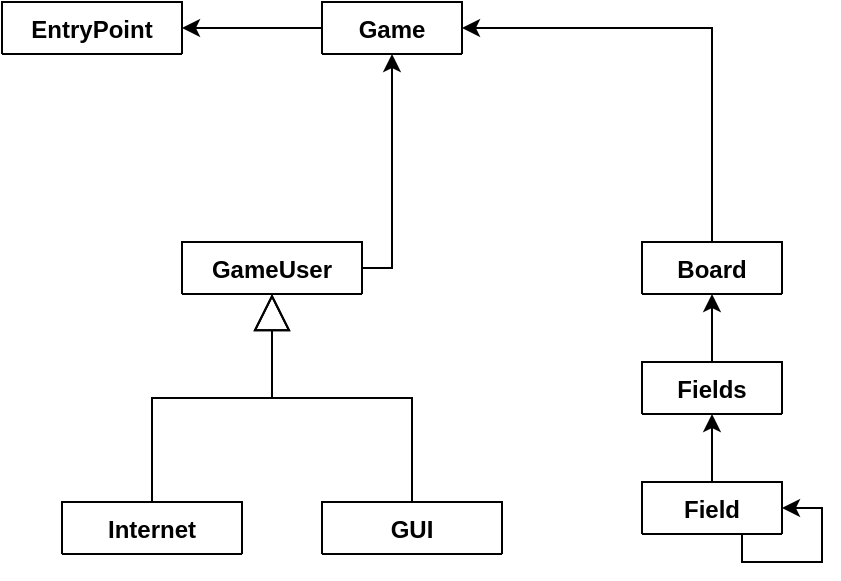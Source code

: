 <mxfile version="15.4.0" type="device"><diagram id="C5RBs43oDa-KdzZeNtuy" name="Page-1"><mxGraphModel dx="525" dy="389" grid="1" gridSize="10" guides="1" tooltips="1" connect="1" arrows="1" fold="1" page="1" pageScale="1" pageWidth="827" pageHeight="1169" math="0" shadow="0"><root><mxCell id="WIyWlLk6GJQsqaUBKTNV-0"/><mxCell id="WIyWlLk6GJQsqaUBKTNV-1" parent="WIyWlLk6GJQsqaUBKTNV-0"/><mxCell id="XcfyE9VCjiOIEWi233EB-8" style="edgeStyle=orthogonalEdgeStyle;rounded=0;orthogonalLoop=1;jettySize=auto;html=1;" parent="WIyWlLk6GJQsqaUBKTNV-1" source="XcfyE9VCjiOIEWi233EB-0" target="XcfyE9VCjiOIEWi233EB-4" edge="1"><mxGeometry relative="1" as="geometry"/></mxCell><mxCell id="XcfyE9VCjiOIEWi233EB-0" value="Game&#10;" style="swimlane;fontStyle=1;align=center;verticalAlign=top;childLayout=stackLayout;horizontal=1;startSize=26;horizontalStack=0;resizeParent=1;resizeParentMax=0;resizeLast=0;collapsible=1;marginBottom=0;" parent="WIyWlLk6GJQsqaUBKTNV-1" vertex="1" collapsed="1"><mxGeometry x="360" y="210" width="70" height="26" as="geometry"><mxRectangle x="330" y="340" width="160" height="86" as="alternateBounds"/></mxGeometry></mxCell><mxCell id="XcfyE9VCjiOIEWi233EB-1" value="+ field: type" style="text;strokeColor=none;fillColor=none;align=left;verticalAlign=top;spacingLeft=4;spacingRight=4;overflow=hidden;rotatable=0;points=[[0,0.5],[1,0.5]];portConstraint=eastwest;" parent="XcfyE9VCjiOIEWi233EB-0" vertex="1"><mxGeometry y="26" width="70" height="26" as="geometry"/></mxCell><mxCell id="XcfyE9VCjiOIEWi233EB-2" value="" style="line;strokeWidth=1;fillColor=none;align=left;verticalAlign=middle;spacingTop=-1;spacingLeft=3;spacingRight=3;rotatable=0;labelPosition=right;points=[];portConstraint=eastwest;" parent="XcfyE9VCjiOIEWi233EB-0" vertex="1"><mxGeometry y="52" width="70" height="8" as="geometry"/></mxCell><mxCell id="XcfyE9VCjiOIEWi233EB-3" value="+ method(type): type" style="text;strokeColor=none;fillColor=none;align=left;verticalAlign=top;spacingLeft=4;spacingRight=4;overflow=hidden;rotatable=0;points=[[0,0.5],[1,0.5]];portConstraint=eastwest;" parent="XcfyE9VCjiOIEWi233EB-0" vertex="1"><mxGeometry y="60" width="70" height="26" as="geometry"/></mxCell><mxCell id="XcfyE9VCjiOIEWi233EB-4" value="EntryPoint" style="swimlane;fontStyle=1;align=center;verticalAlign=top;childLayout=stackLayout;horizontal=1;startSize=26;horizontalStack=0;resizeParent=1;resizeParentMax=0;resizeLast=0;collapsible=1;marginBottom=0;" parent="WIyWlLk6GJQsqaUBKTNV-1" vertex="1" collapsed="1"><mxGeometry x="200" y="210" width="90" height="26" as="geometry"><mxRectangle x="330" y="340" width="160" height="86" as="alternateBounds"/></mxGeometry></mxCell><mxCell id="XcfyE9VCjiOIEWi233EB-5" value="+ field: type" style="text;strokeColor=none;fillColor=none;align=left;verticalAlign=top;spacingLeft=4;spacingRight=4;overflow=hidden;rotatable=0;points=[[0,0.5],[1,0.5]];portConstraint=eastwest;" parent="XcfyE9VCjiOIEWi233EB-4" vertex="1"><mxGeometry y="26" width="90" height="26" as="geometry"/></mxCell><mxCell id="XcfyE9VCjiOIEWi233EB-6" value="" style="line;strokeWidth=1;fillColor=none;align=left;verticalAlign=middle;spacingTop=-1;spacingLeft=3;spacingRight=3;rotatable=0;labelPosition=right;points=[];portConstraint=eastwest;" parent="XcfyE9VCjiOIEWi233EB-4" vertex="1"><mxGeometry y="52" width="90" height="8" as="geometry"/></mxCell><mxCell id="XcfyE9VCjiOIEWi233EB-7" value="+ method(type): type" style="text;strokeColor=none;fillColor=none;align=left;verticalAlign=top;spacingLeft=4;spacingRight=4;overflow=hidden;rotatable=0;points=[[0,0.5],[1,0.5]];portConstraint=eastwest;" parent="XcfyE9VCjiOIEWi233EB-4" vertex="1"><mxGeometry y="60" width="90" height="26" as="geometry"/></mxCell><mxCell id="XcfyE9VCjiOIEWi233EB-9" value="Internet" style="swimlane;fontStyle=1;align=center;verticalAlign=top;childLayout=stackLayout;horizontal=1;startSize=26;horizontalStack=0;resizeParent=1;resizeParentMax=0;resizeLast=0;collapsible=1;marginBottom=0;" parent="WIyWlLk6GJQsqaUBKTNV-1" vertex="1" collapsed="1"><mxGeometry x="230" y="460" width="90" height="26" as="geometry"><mxRectangle x="330" y="340" width="160" height="86" as="alternateBounds"/></mxGeometry></mxCell><mxCell id="XcfyE9VCjiOIEWi233EB-10" value="+ field: type" style="text;strokeColor=none;fillColor=none;align=left;verticalAlign=top;spacingLeft=4;spacingRight=4;overflow=hidden;rotatable=0;points=[[0,0.5],[1,0.5]];portConstraint=eastwest;" parent="XcfyE9VCjiOIEWi233EB-9" vertex="1"><mxGeometry y="26" width="90" height="26" as="geometry"/></mxCell><mxCell id="XcfyE9VCjiOIEWi233EB-11" value="" style="line;strokeWidth=1;fillColor=none;align=left;verticalAlign=middle;spacingTop=-1;spacingLeft=3;spacingRight=3;rotatable=0;labelPosition=right;points=[];portConstraint=eastwest;" parent="XcfyE9VCjiOIEWi233EB-9" vertex="1"><mxGeometry y="52" width="90" height="8" as="geometry"/></mxCell><mxCell id="XcfyE9VCjiOIEWi233EB-12" value="+ method(type): type" style="text;strokeColor=none;fillColor=none;align=left;verticalAlign=top;spacingLeft=4;spacingRight=4;overflow=hidden;rotatable=0;points=[[0,0.5],[1,0.5]];portConstraint=eastwest;" parent="XcfyE9VCjiOIEWi233EB-9" vertex="1"><mxGeometry y="60" width="90" height="26" as="geometry"/></mxCell><mxCell id="XcfyE9VCjiOIEWi233EB-23" style="edgeStyle=orthogonalEdgeStyle;rounded=0;orthogonalLoop=1;jettySize=auto;html=1;" parent="WIyWlLk6GJQsqaUBKTNV-1" source="XcfyE9VCjiOIEWi233EB-13" target="XcfyE9VCjiOIEWi233EB-0" edge="1"><mxGeometry relative="1" as="geometry"><Array as="points"><mxPoint x="395" y="310"/><mxPoint x="395" y="310"/></Array></mxGeometry></mxCell><mxCell id="XcfyE9VCjiOIEWi233EB-13" value="GameUser" style="swimlane;fontStyle=1;align=center;verticalAlign=top;childLayout=stackLayout;horizontal=1;startSize=26;horizontalStack=0;resizeParent=1;resizeParentMax=0;resizeLast=0;collapsible=1;marginBottom=0;" parent="WIyWlLk6GJQsqaUBKTNV-1" vertex="1" collapsed="1"><mxGeometry x="290" y="330" width="90" height="26" as="geometry"><mxRectangle x="330" y="340" width="160" height="86" as="alternateBounds"/></mxGeometry></mxCell><mxCell id="XcfyE9VCjiOIEWi233EB-14" value="+ field: type" style="text;strokeColor=none;fillColor=none;align=left;verticalAlign=top;spacingLeft=4;spacingRight=4;overflow=hidden;rotatable=0;points=[[0,0.5],[1,0.5]];portConstraint=eastwest;" parent="XcfyE9VCjiOIEWi233EB-13" vertex="1"><mxGeometry y="26" width="90" height="26" as="geometry"/></mxCell><mxCell id="XcfyE9VCjiOIEWi233EB-15" value="" style="line;strokeWidth=1;fillColor=none;align=left;verticalAlign=middle;spacingTop=-1;spacingLeft=3;spacingRight=3;rotatable=0;labelPosition=right;points=[];portConstraint=eastwest;" parent="XcfyE9VCjiOIEWi233EB-13" vertex="1"><mxGeometry y="52" width="90" height="8" as="geometry"/></mxCell><mxCell id="XcfyE9VCjiOIEWi233EB-16" value="+ method(type): type" style="text;strokeColor=none;fillColor=none;align=left;verticalAlign=top;spacingLeft=4;spacingRight=4;overflow=hidden;rotatable=0;points=[[0,0.5],[1,0.5]];portConstraint=eastwest;" parent="XcfyE9VCjiOIEWi233EB-13" vertex="1"><mxGeometry y="60" width="90" height="26" as="geometry"/></mxCell><mxCell id="XcfyE9VCjiOIEWi233EB-22" style="edgeStyle=orthogonalEdgeStyle;rounded=0;orthogonalLoop=1;jettySize=auto;html=1;" parent="WIyWlLk6GJQsqaUBKTNV-1" source="XcfyE9VCjiOIEWi233EB-17" target="XcfyE9VCjiOIEWi233EB-0" edge="1"><mxGeometry relative="1" as="geometry"><Array as="points"><mxPoint x="555" y="223"/></Array></mxGeometry></mxCell><mxCell id="XcfyE9VCjiOIEWi233EB-17" value="Board" style="swimlane;fontStyle=1;align=center;verticalAlign=top;childLayout=stackLayout;horizontal=1;startSize=26;horizontalStack=0;resizeParent=1;resizeParentMax=0;resizeLast=0;collapsible=1;marginBottom=0;" parent="WIyWlLk6GJQsqaUBKTNV-1" vertex="1" collapsed="1"><mxGeometry x="520" y="330" width="70" height="26" as="geometry"><mxRectangle x="330" y="340" width="160" height="86" as="alternateBounds"/></mxGeometry></mxCell><mxCell id="XcfyE9VCjiOIEWi233EB-18" value="+ field: type" style="text;strokeColor=none;fillColor=none;align=left;verticalAlign=top;spacingLeft=4;spacingRight=4;overflow=hidden;rotatable=0;points=[[0,0.5],[1,0.5]];portConstraint=eastwest;" parent="XcfyE9VCjiOIEWi233EB-17" vertex="1"><mxGeometry y="26" width="70" height="26" as="geometry"/></mxCell><mxCell id="XcfyE9VCjiOIEWi233EB-19" value="" style="line;strokeWidth=1;fillColor=none;align=left;verticalAlign=middle;spacingTop=-1;spacingLeft=3;spacingRight=3;rotatable=0;labelPosition=right;points=[];portConstraint=eastwest;" parent="XcfyE9VCjiOIEWi233EB-17" vertex="1"><mxGeometry y="52" width="70" height="8" as="geometry"/></mxCell><mxCell id="XcfyE9VCjiOIEWi233EB-20" value="+ method(type): type" style="text;strokeColor=none;fillColor=none;align=left;verticalAlign=top;spacingLeft=4;spacingRight=4;overflow=hidden;rotatable=0;points=[[0,0.5],[1,0.5]];portConstraint=eastwest;" parent="XcfyE9VCjiOIEWi233EB-17" vertex="1"><mxGeometry y="60" width="70" height="26" as="geometry"/></mxCell><mxCell id="XcfyE9VCjiOIEWi233EB-33" style="edgeStyle=orthogonalEdgeStyle;rounded=0;orthogonalLoop=1;jettySize=auto;html=1;" parent="WIyWlLk6GJQsqaUBKTNV-1" source="XcfyE9VCjiOIEWi233EB-25" target="XcfyE9VCjiOIEWi233EB-17" edge="1"><mxGeometry relative="1" as="geometry"/></mxCell><mxCell id="XcfyE9VCjiOIEWi233EB-25" value="Fields" style="swimlane;fontStyle=1;align=center;verticalAlign=top;childLayout=stackLayout;horizontal=1;startSize=26;horizontalStack=0;resizeParent=1;resizeParentMax=0;resizeLast=0;collapsible=1;marginBottom=0;" parent="WIyWlLk6GJQsqaUBKTNV-1" vertex="1" collapsed="1"><mxGeometry x="520" y="390" width="70" height="26" as="geometry"><mxRectangle x="330" y="340" width="160" height="86" as="alternateBounds"/></mxGeometry></mxCell><mxCell id="XcfyE9VCjiOIEWi233EB-26" value="+ field: type" style="text;strokeColor=none;fillColor=none;align=left;verticalAlign=top;spacingLeft=4;spacingRight=4;overflow=hidden;rotatable=0;points=[[0,0.5],[1,0.5]];portConstraint=eastwest;" parent="XcfyE9VCjiOIEWi233EB-25" vertex="1"><mxGeometry y="26" width="70" height="26" as="geometry"/></mxCell><mxCell id="XcfyE9VCjiOIEWi233EB-27" value="" style="line;strokeWidth=1;fillColor=none;align=left;verticalAlign=middle;spacingTop=-1;spacingLeft=3;spacingRight=3;rotatable=0;labelPosition=right;points=[];portConstraint=eastwest;" parent="XcfyE9VCjiOIEWi233EB-25" vertex="1"><mxGeometry y="52" width="70" height="8" as="geometry"/></mxCell><mxCell id="XcfyE9VCjiOIEWi233EB-28" value="+ method(type): type" style="text;strokeColor=none;fillColor=none;align=left;verticalAlign=top;spacingLeft=4;spacingRight=4;overflow=hidden;rotatable=0;points=[[0,0.5],[1,0.5]];portConstraint=eastwest;" parent="XcfyE9VCjiOIEWi233EB-25" vertex="1"><mxGeometry y="60" width="70" height="26" as="geometry"/></mxCell><mxCell id="XcfyE9VCjiOIEWi233EB-34" style="edgeStyle=orthogonalEdgeStyle;rounded=0;orthogonalLoop=1;jettySize=auto;html=1;" parent="WIyWlLk6GJQsqaUBKTNV-1" source="XcfyE9VCjiOIEWi233EB-29" target="XcfyE9VCjiOIEWi233EB-25" edge="1"><mxGeometry relative="1" as="geometry"/></mxCell><mxCell id="XcfyE9VCjiOIEWi233EB-35" style="edgeStyle=orthogonalEdgeStyle;rounded=0;orthogonalLoop=1;jettySize=auto;html=1;entryX=1;entryY=0.5;entryDx=0;entryDy=0;" parent="WIyWlLk6GJQsqaUBKTNV-1" source="XcfyE9VCjiOIEWi233EB-29" target="XcfyE9VCjiOIEWi233EB-29" edge="1"><mxGeometry relative="1" as="geometry"><mxPoint x="620" y="520" as="targetPoint"/><Array as="points"><mxPoint x="570" y="490"/><mxPoint x="610" y="490"/><mxPoint x="610" y="463"/></Array></mxGeometry></mxCell><mxCell id="XcfyE9VCjiOIEWi233EB-29" value="Field" style="swimlane;fontStyle=1;align=center;verticalAlign=top;childLayout=stackLayout;horizontal=1;startSize=26;horizontalStack=0;resizeParent=1;resizeParentMax=0;resizeLast=0;collapsible=1;marginBottom=0;" parent="WIyWlLk6GJQsqaUBKTNV-1" vertex="1" collapsed="1"><mxGeometry x="520" y="450" width="70" height="26" as="geometry"><mxRectangle x="330" y="340" width="160" height="86" as="alternateBounds"/></mxGeometry></mxCell><mxCell id="XcfyE9VCjiOIEWi233EB-30" value="+ field: type" style="text;strokeColor=none;fillColor=none;align=left;verticalAlign=top;spacingLeft=4;spacingRight=4;overflow=hidden;rotatable=0;points=[[0,0.5],[1,0.5]];portConstraint=eastwest;" parent="XcfyE9VCjiOIEWi233EB-29" vertex="1"><mxGeometry y="26" width="70" height="26" as="geometry"/></mxCell><mxCell id="XcfyE9VCjiOIEWi233EB-31" value="" style="line;strokeWidth=1;fillColor=none;align=left;verticalAlign=middle;spacingTop=-1;spacingLeft=3;spacingRight=3;rotatable=0;labelPosition=right;points=[];portConstraint=eastwest;" parent="XcfyE9VCjiOIEWi233EB-29" vertex="1"><mxGeometry y="52" width="70" height="8" as="geometry"/></mxCell><mxCell id="XcfyE9VCjiOIEWi233EB-32" value="+ method(type): type" style="text;strokeColor=none;fillColor=none;align=left;verticalAlign=top;spacingLeft=4;spacingRight=4;overflow=hidden;rotatable=0;points=[[0,0.5],[1,0.5]];portConstraint=eastwest;" parent="XcfyE9VCjiOIEWi233EB-29" vertex="1"><mxGeometry y="60" width="70" height="26" as="geometry"/></mxCell><mxCell id="KeguMIHWjgbogB_AbRvs-0" value="GUI" style="swimlane;fontStyle=1;align=center;verticalAlign=top;childLayout=stackLayout;horizontal=1;startSize=26;horizontalStack=0;resizeParent=1;resizeParentMax=0;resizeLast=0;collapsible=1;marginBottom=0;" vertex="1" collapsed="1" parent="WIyWlLk6GJQsqaUBKTNV-1"><mxGeometry x="360" y="460" width="90" height="26" as="geometry"><mxRectangle x="330" y="340" width="160" height="86" as="alternateBounds"/></mxGeometry></mxCell><mxCell id="KeguMIHWjgbogB_AbRvs-1" value="+ field: type" style="text;strokeColor=none;fillColor=none;align=left;verticalAlign=top;spacingLeft=4;spacingRight=4;overflow=hidden;rotatable=0;points=[[0,0.5],[1,0.5]];portConstraint=eastwest;" vertex="1" parent="KeguMIHWjgbogB_AbRvs-0"><mxGeometry y="26" width="90" height="26" as="geometry"/></mxCell><mxCell id="KeguMIHWjgbogB_AbRvs-2" value="" style="line;strokeWidth=1;fillColor=none;align=left;verticalAlign=middle;spacingTop=-1;spacingLeft=3;spacingRight=3;rotatable=0;labelPosition=right;points=[];portConstraint=eastwest;" vertex="1" parent="KeguMIHWjgbogB_AbRvs-0"><mxGeometry y="52" width="90" height="8" as="geometry"/></mxCell><mxCell id="KeguMIHWjgbogB_AbRvs-3" value="+ method(type): type" style="text;strokeColor=none;fillColor=none;align=left;verticalAlign=top;spacingLeft=4;spacingRight=4;overflow=hidden;rotatable=0;points=[[0,0.5],[1,0.5]];portConstraint=eastwest;" vertex="1" parent="KeguMIHWjgbogB_AbRvs-0"><mxGeometry y="60" width="90" height="26" as="geometry"/></mxCell><mxCell id="KeguMIHWjgbogB_AbRvs-4" value="" style="endArrow=block;endSize=16;endFill=0;html=1;rounded=0;edgeStyle=orthogonalEdgeStyle;exitX=0.5;exitY=0;exitDx=0;exitDy=0;" edge="1" parent="WIyWlLk6GJQsqaUBKTNV-1" source="KeguMIHWjgbogB_AbRvs-0" target="XcfyE9VCjiOIEWi233EB-13"><mxGeometry x="0.125" width="160" relative="1" as="geometry"><mxPoint x="400" y="410" as="sourcePoint"/><mxPoint x="395" y="360" as="targetPoint"/><mxPoint as="offset"/></mxGeometry></mxCell><mxCell id="KeguMIHWjgbogB_AbRvs-5" value="" style="endArrow=block;endSize=16;endFill=0;html=1;rounded=0;edgeStyle=orthogonalEdgeStyle;exitX=0.5;exitY=0;exitDx=0;exitDy=0;" edge="1" parent="WIyWlLk6GJQsqaUBKTNV-1" source="XcfyE9VCjiOIEWi233EB-9" target="XcfyE9VCjiOIEWi233EB-13"><mxGeometry x="0.125" width="160" relative="1" as="geometry"><mxPoint x="370" y="460" as="sourcePoint"/><mxPoint x="370" y="356" as="targetPoint"/><mxPoint as="offset"/></mxGeometry></mxCell></root></mxGraphModel></diagram></mxfile>